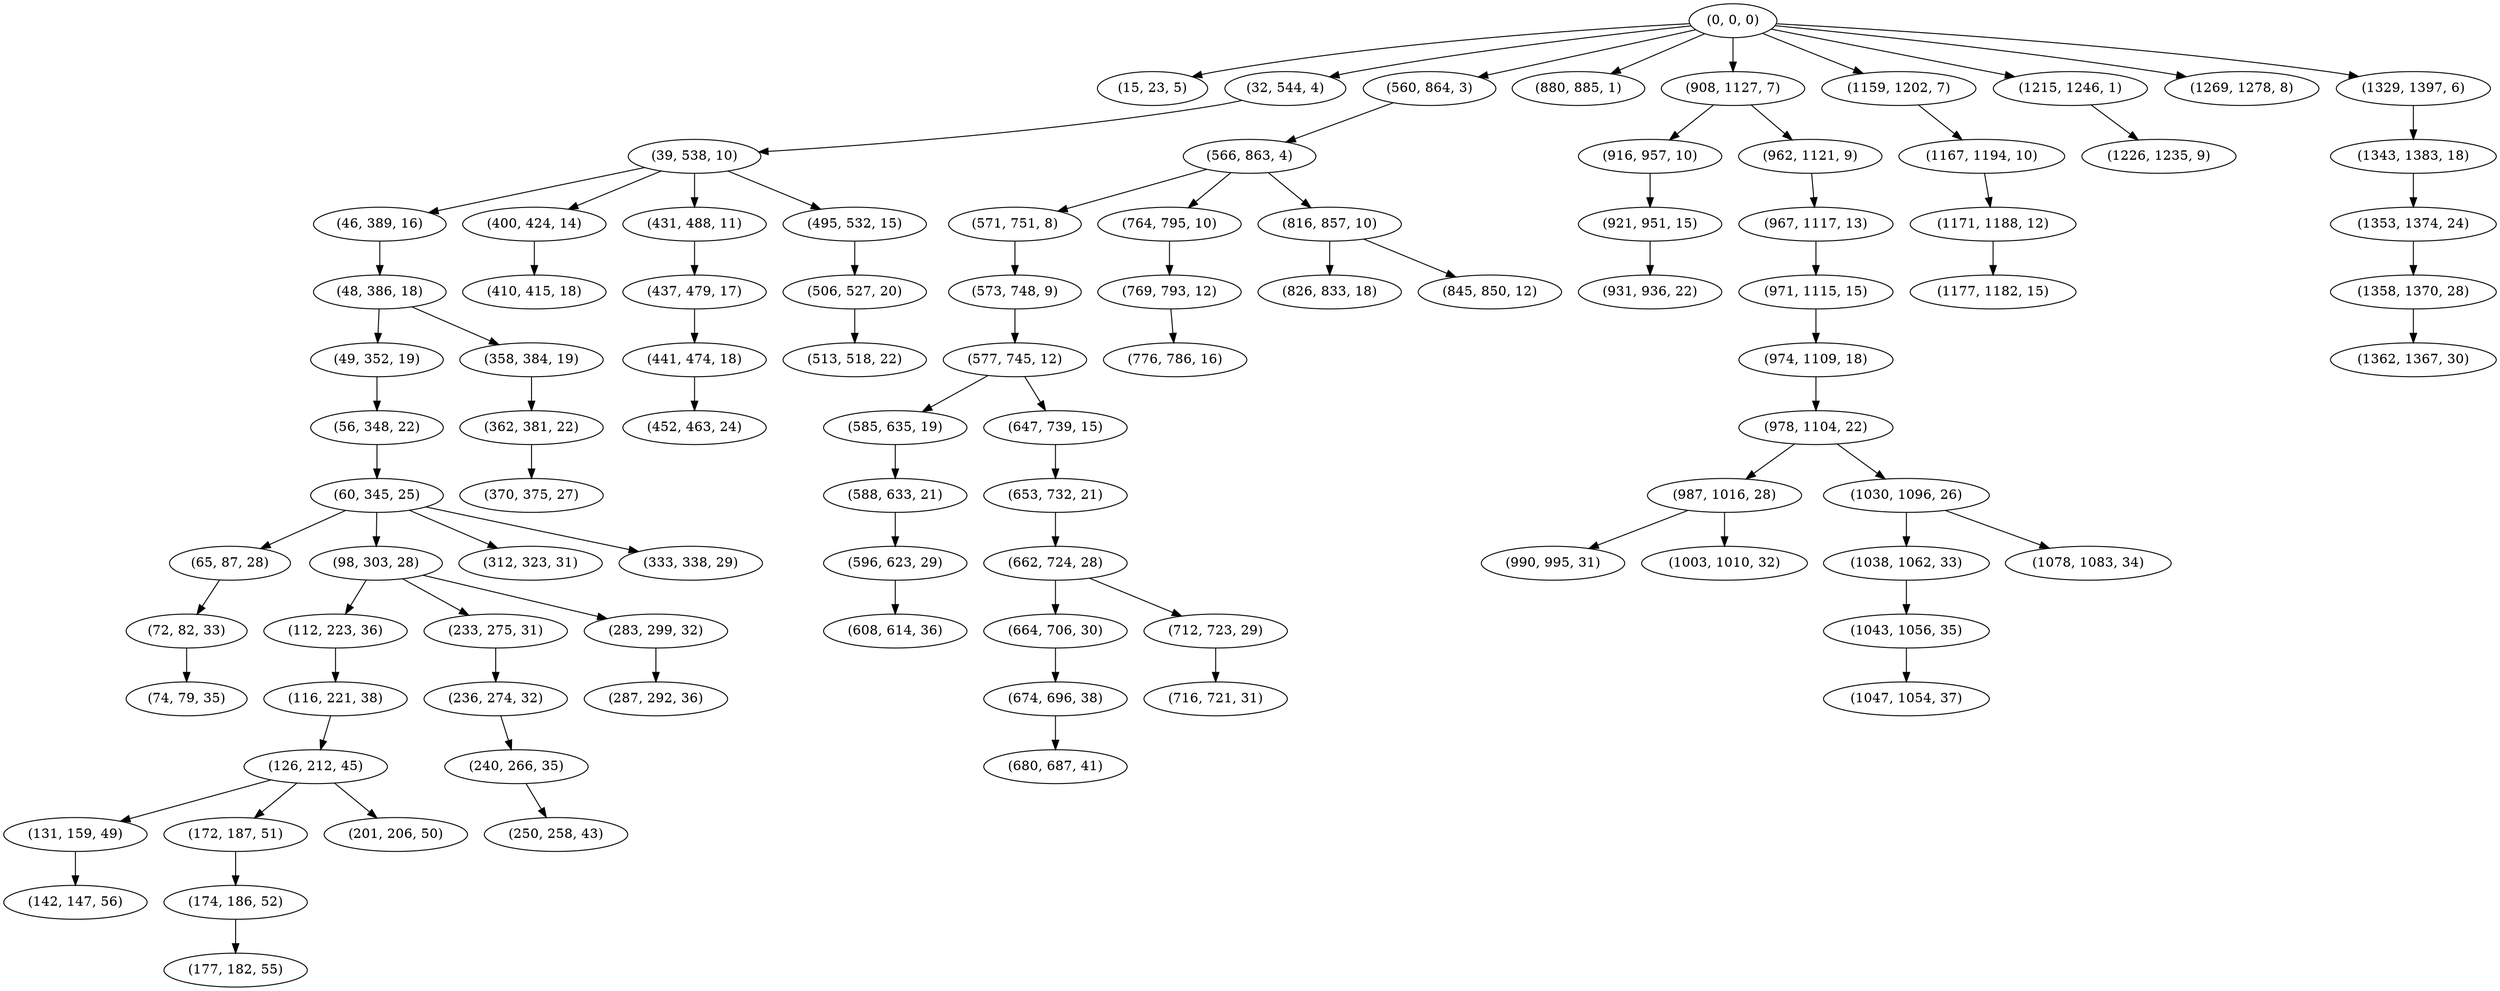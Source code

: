 digraph tree {
    "(0, 0, 0)";
    "(15, 23, 5)";
    "(32, 544, 4)";
    "(39, 538, 10)";
    "(46, 389, 16)";
    "(48, 386, 18)";
    "(49, 352, 19)";
    "(56, 348, 22)";
    "(60, 345, 25)";
    "(65, 87, 28)";
    "(72, 82, 33)";
    "(74, 79, 35)";
    "(98, 303, 28)";
    "(112, 223, 36)";
    "(116, 221, 38)";
    "(126, 212, 45)";
    "(131, 159, 49)";
    "(142, 147, 56)";
    "(172, 187, 51)";
    "(174, 186, 52)";
    "(177, 182, 55)";
    "(201, 206, 50)";
    "(233, 275, 31)";
    "(236, 274, 32)";
    "(240, 266, 35)";
    "(250, 258, 43)";
    "(283, 299, 32)";
    "(287, 292, 36)";
    "(312, 323, 31)";
    "(333, 338, 29)";
    "(358, 384, 19)";
    "(362, 381, 22)";
    "(370, 375, 27)";
    "(400, 424, 14)";
    "(410, 415, 18)";
    "(431, 488, 11)";
    "(437, 479, 17)";
    "(441, 474, 18)";
    "(452, 463, 24)";
    "(495, 532, 15)";
    "(506, 527, 20)";
    "(513, 518, 22)";
    "(560, 864, 3)";
    "(566, 863, 4)";
    "(571, 751, 8)";
    "(573, 748, 9)";
    "(577, 745, 12)";
    "(585, 635, 19)";
    "(588, 633, 21)";
    "(596, 623, 29)";
    "(608, 614, 36)";
    "(647, 739, 15)";
    "(653, 732, 21)";
    "(662, 724, 28)";
    "(664, 706, 30)";
    "(674, 696, 38)";
    "(680, 687, 41)";
    "(712, 723, 29)";
    "(716, 721, 31)";
    "(764, 795, 10)";
    "(769, 793, 12)";
    "(776, 786, 16)";
    "(816, 857, 10)";
    "(826, 833, 18)";
    "(845, 850, 12)";
    "(880, 885, 1)";
    "(908, 1127, 7)";
    "(916, 957, 10)";
    "(921, 951, 15)";
    "(931, 936, 22)";
    "(962, 1121, 9)";
    "(967, 1117, 13)";
    "(971, 1115, 15)";
    "(974, 1109, 18)";
    "(978, 1104, 22)";
    "(987, 1016, 28)";
    "(990, 995, 31)";
    "(1003, 1010, 32)";
    "(1030, 1096, 26)";
    "(1038, 1062, 33)";
    "(1043, 1056, 35)";
    "(1047, 1054, 37)";
    "(1078, 1083, 34)";
    "(1159, 1202, 7)";
    "(1167, 1194, 10)";
    "(1171, 1188, 12)";
    "(1177, 1182, 15)";
    "(1215, 1246, 1)";
    "(1226, 1235, 9)";
    "(1269, 1278, 8)";
    "(1329, 1397, 6)";
    "(1343, 1383, 18)";
    "(1353, 1374, 24)";
    "(1358, 1370, 28)";
    "(1362, 1367, 30)";
    "(0, 0, 0)" -> "(15, 23, 5)";
    "(0, 0, 0)" -> "(32, 544, 4)";
    "(0, 0, 0)" -> "(560, 864, 3)";
    "(0, 0, 0)" -> "(880, 885, 1)";
    "(0, 0, 0)" -> "(908, 1127, 7)";
    "(0, 0, 0)" -> "(1159, 1202, 7)";
    "(0, 0, 0)" -> "(1215, 1246, 1)";
    "(0, 0, 0)" -> "(1269, 1278, 8)";
    "(0, 0, 0)" -> "(1329, 1397, 6)";
    "(32, 544, 4)" -> "(39, 538, 10)";
    "(39, 538, 10)" -> "(46, 389, 16)";
    "(39, 538, 10)" -> "(400, 424, 14)";
    "(39, 538, 10)" -> "(431, 488, 11)";
    "(39, 538, 10)" -> "(495, 532, 15)";
    "(46, 389, 16)" -> "(48, 386, 18)";
    "(48, 386, 18)" -> "(49, 352, 19)";
    "(48, 386, 18)" -> "(358, 384, 19)";
    "(49, 352, 19)" -> "(56, 348, 22)";
    "(56, 348, 22)" -> "(60, 345, 25)";
    "(60, 345, 25)" -> "(65, 87, 28)";
    "(60, 345, 25)" -> "(98, 303, 28)";
    "(60, 345, 25)" -> "(312, 323, 31)";
    "(60, 345, 25)" -> "(333, 338, 29)";
    "(65, 87, 28)" -> "(72, 82, 33)";
    "(72, 82, 33)" -> "(74, 79, 35)";
    "(98, 303, 28)" -> "(112, 223, 36)";
    "(98, 303, 28)" -> "(233, 275, 31)";
    "(98, 303, 28)" -> "(283, 299, 32)";
    "(112, 223, 36)" -> "(116, 221, 38)";
    "(116, 221, 38)" -> "(126, 212, 45)";
    "(126, 212, 45)" -> "(131, 159, 49)";
    "(126, 212, 45)" -> "(172, 187, 51)";
    "(126, 212, 45)" -> "(201, 206, 50)";
    "(131, 159, 49)" -> "(142, 147, 56)";
    "(172, 187, 51)" -> "(174, 186, 52)";
    "(174, 186, 52)" -> "(177, 182, 55)";
    "(233, 275, 31)" -> "(236, 274, 32)";
    "(236, 274, 32)" -> "(240, 266, 35)";
    "(240, 266, 35)" -> "(250, 258, 43)";
    "(283, 299, 32)" -> "(287, 292, 36)";
    "(358, 384, 19)" -> "(362, 381, 22)";
    "(362, 381, 22)" -> "(370, 375, 27)";
    "(400, 424, 14)" -> "(410, 415, 18)";
    "(431, 488, 11)" -> "(437, 479, 17)";
    "(437, 479, 17)" -> "(441, 474, 18)";
    "(441, 474, 18)" -> "(452, 463, 24)";
    "(495, 532, 15)" -> "(506, 527, 20)";
    "(506, 527, 20)" -> "(513, 518, 22)";
    "(560, 864, 3)" -> "(566, 863, 4)";
    "(566, 863, 4)" -> "(571, 751, 8)";
    "(566, 863, 4)" -> "(764, 795, 10)";
    "(566, 863, 4)" -> "(816, 857, 10)";
    "(571, 751, 8)" -> "(573, 748, 9)";
    "(573, 748, 9)" -> "(577, 745, 12)";
    "(577, 745, 12)" -> "(585, 635, 19)";
    "(577, 745, 12)" -> "(647, 739, 15)";
    "(585, 635, 19)" -> "(588, 633, 21)";
    "(588, 633, 21)" -> "(596, 623, 29)";
    "(596, 623, 29)" -> "(608, 614, 36)";
    "(647, 739, 15)" -> "(653, 732, 21)";
    "(653, 732, 21)" -> "(662, 724, 28)";
    "(662, 724, 28)" -> "(664, 706, 30)";
    "(662, 724, 28)" -> "(712, 723, 29)";
    "(664, 706, 30)" -> "(674, 696, 38)";
    "(674, 696, 38)" -> "(680, 687, 41)";
    "(712, 723, 29)" -> "(716, 721, 31)";
    "(764, 795, 10)" -> "(769, 793, 12)";
    "(769, 793, 12)" -> "(776, 786, 16)";
    "(816, 857, 10)" -> "(826, 833, 18)";
    "(816, 857, 10)" -> "(845, 850, 12)";
    "(908, 1127, 7)" -> "(916, 957, 10)";
    "(908, 1127, 7)" -> "(962, 1121, 9)";
    "(916, 957, 10)" -> "(921, 951, 15)";
    "(921, 951, 15)" -> "(931, 936, 22)";
    "(962, 1121, 9)" -> "(967, 1117, 13)";
    "(967, 1117, 13)" -> "(971, 1115, 15)";
    "(971, 1115, 15)" -> "(974, 1109, 18)";
    "(974, 1109, 18)" -> "(978, 1104, 22)";
    "(978, 1104, 22)" -> "(987, 1016, 28)";
    "(978, 1104, 22)" -> "(1030, 1096, 26)";
    "(987, 1016, 28)" -> "(990, 995, 31)";
    "(987, 1016, 28)" -> "(1003, 1010, 32)";
    "(1030, 1096, 26)" -> "(1038, 1062, 33)";
    "(1030, 1096, 26)" -> "(1078, 1083, 34)";
    "(1038, 1062, 33)" -> "(1043, 1056, 35)";
    "(1043, 1056, 35)" -> "(1047, 1054, 37)";
    "(1159, 1202, 7)" -> "(1167, 1194, 10)";
    "(1167, 1194, 10)" -> "(1171, 1188, 12)";
    "(1171, 1188, 12)" -> "(1177, 1182, 15)";
    "(1215, 1246, 1)" -> "(1226, 1235, 9)";
    "(1329, 1397, 6)" -> "(1343, 1383, 18)";
    "(1343, 1383, 18)" -> "(1353, 1374, 24)";
    "(1353, 1374, 24)" -> "(1358, 1370, 28)";
    "(1358, 1370, 28)" -> "(1362, 1367, 30)";
}
